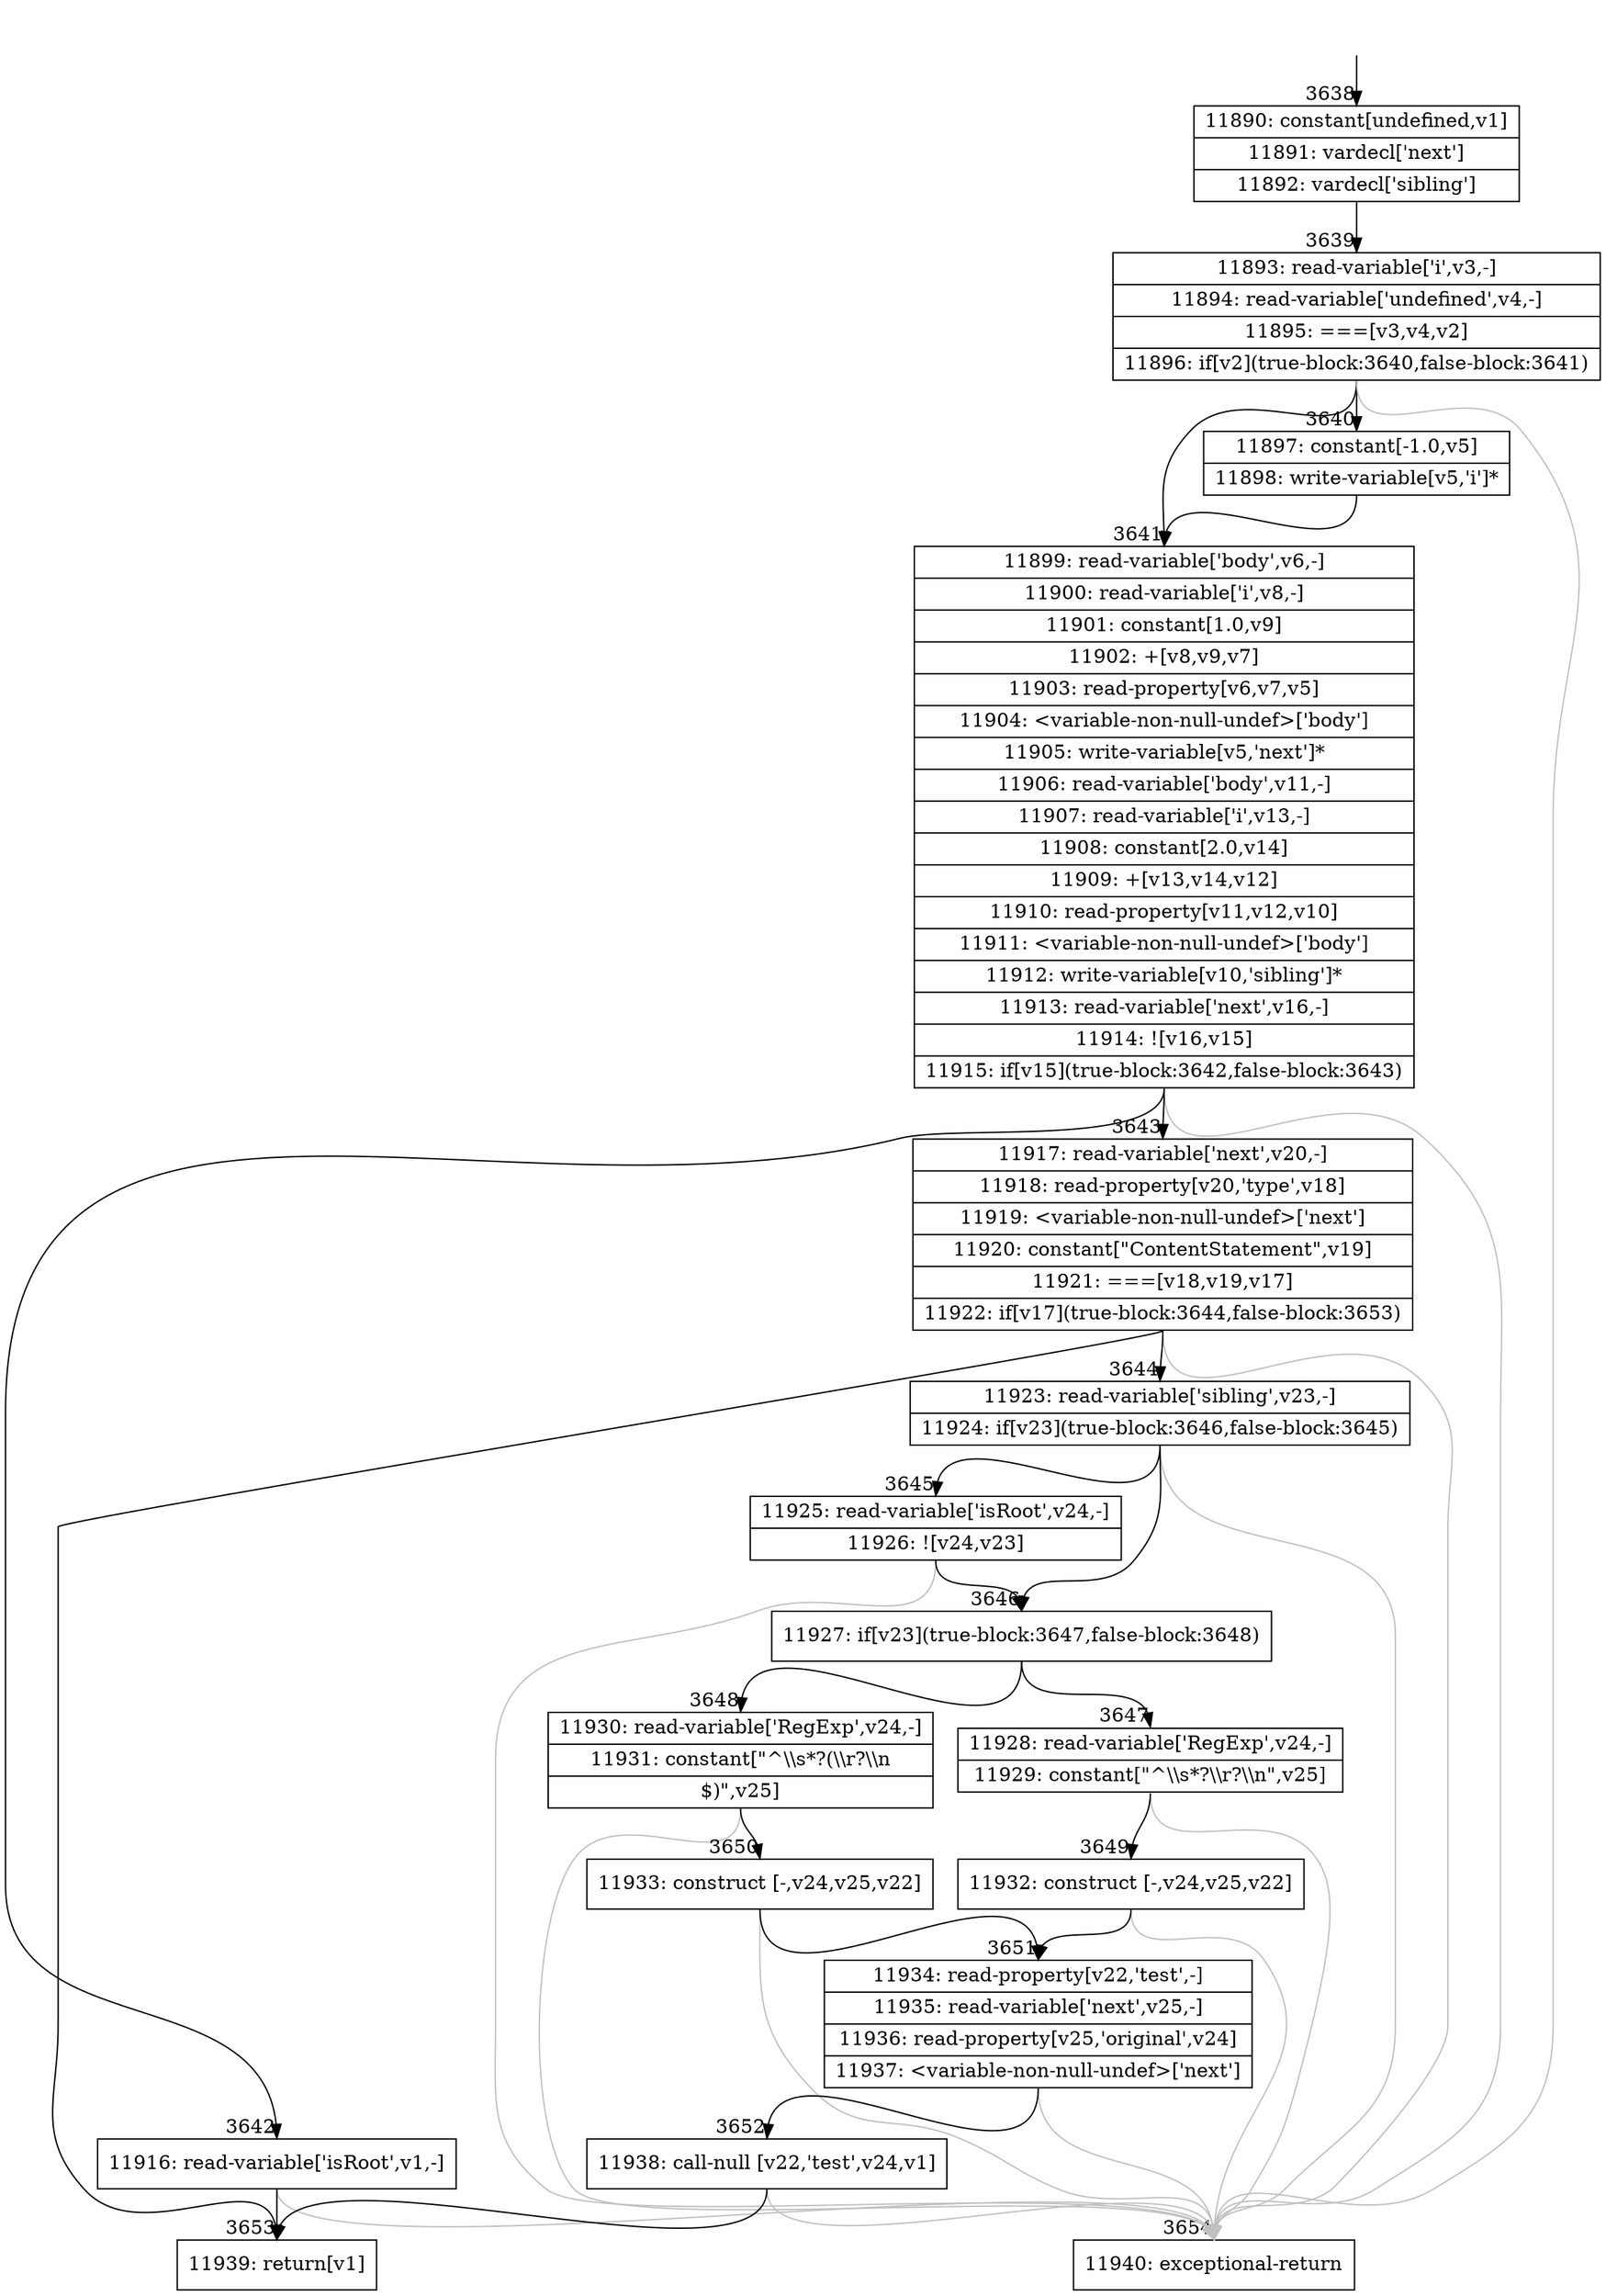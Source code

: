 digraph {
rankdir="TD"
BB_entry133[shape=none,label=""];
BB_entry133 -> BB3638 [tailport=s, headport=n, headlabel="    3638"]
BB3638 [shape=record label="{11890: constant[undefined,v1]|11891: vardecl['next']|11892: vardecl['sibling']}" ] 
BB3638 -> BB3639 [tailport=s, headport=n, headlabel="      3639"]
BB3639 [shape=record label="{11893: read-variable['i',v3,-]|11894: read-variable['undefined',v4,-]|11895: ===[v3,v4,v2]|11896: if[v2](true-block:3640,false-block:3641)}" ] 
BB3639 -> BB3640 [tailport=s, headport=n, headlabel="      3640"]
BB3639 -> BB3641 [tailport=s, headport=n, headlabel="      3641"]
BB3639 -> BB3654 [tailport=s, headport=n, color=gray, headlabel="      3654"]
BB3640 [shape=record label="{11897: constant[-1.0,v5]|11898: write-variable[v5,'i']*}" ] 
BB3640 -> BB3641 [tailport=s, headport=n]
BB3641 [shape=record label="{11899: read-variable['body',v6,-]|11900: read-variable['i',v8,-]|11901: constant[1.0,v9]|11902: +[v8,v9,v7]|11903: read-property[v6,v7,v5]|11904: \<variable-non-null-undef\>['body']|11905: write-variable[v5,'next']*|11906: read-variable['body',v11,-]|11907: read-variable['i',v13,-]|11908: constant[2.0,v14]|11909: +[v13,v14,v12]|11910: read-property[v11,v12,v10]|11911: \<variable-non-null-undef\>['body']|11912: write-variable[v10,'sibling']*|11913: read-variable['next',v16,-]|11914: ![v16,v15]|11915: if[v15](true-block:3642,false-block:3643)}" ] 
BB3641 -> BB3642 [tailport=s, headport=n, headlabel="      3642"]
BB3641 -> BB3643 [tailport=s, headport=n, headlabel="      3643"]
BB3641 -> BB3654 [tailport=s, headport=n, color=gray]
BB3642 [shape=record label="{11916: read-variable['isRoot',v1,-]}" ] 
BB3642 -> BB3653 [tailport=s, headport=n, headlabel="      3653"]
BB3642 -> BB3654 [tailport=s, headport=n, color=gray]
BB3643 [shape=record label="{11917: read-variable['next',v20,-]|11918: read-property[v20,'type',v18]|11919: \<variable-non-null-undef\>['next']|11920: constant[\"ContentStatement\",v19]|11921: ===[v18,v19,v17]|11922: if[v17](true-block:3644,false-block:3653)}" ] 
BB3643 -> BB3644 [tailport=s, headport=n, headlabel="      3644"]
BB3643 -> BB3653 [tailport=s, headport=n]
BB3643 -> BB3654 [tailport=s, headport=n, color=gray]
BB3644 [shape=record label="{11923: read-variable['sibling',v23,-]|11924: if[v23](true-block:3646,false-block:3645)}" ] 
BB3644 -> BB3646 [tailport=s, headport=n, headlabel="      3646"]
BB3644 -> BB3645 [tailport=s, headport=n, headlabel="      3645"]
BB3644 -> BB3654 [tailport=s, headport=n, color=gray]
BB3645 [shape=record label="{11925: read-variable['isRoot',v24,-]|11926: ![v24,v23]}" ] 
BB3645 -> BB3646 [tailport=s, headport=n]
BB3645 -> BB3654 [tailport=s, headport=n, color=gray]
BB3646 [shape=record label="{11927: if[v23](true-block:3647,false-block:3648)}" ] 
BB3646 -> BB3647 [tailport=s, headport=n, headlabel="      3647"]
BB3646 -> BB3648 [tailport=s, headport=n, headlabel="      3648"]
BB3647 [shape=record label="{11928: read-variable['RegExp',v24,-]|11929: constant[\"^\\\\s*?\\\\r?\\\\n\",v25]}" ] 
BB3647 -> BB3649 [tailport=s, headport=n, headlabel="      3649"]
BB3647 -> BB3654 [tailport=s, headport=n, color=gray]
BB3648 [shape=record label="{11930: read-variable['RegExp',v24,-]|11931: constant[\"^\\\\s*?(\\\\r?\\\\n|$)\",v25]}" ] 
BB3648 -> BB3650 [tailport=s, headport=n, headlabel="      3650"]
BB3648 -> BB3654 [tailport=s, headport=n, color=gray]
BB3649 [shape=record label="{11932: construct [-,v24,v25,v22]}" ] 
BB3649 -> BB3651 [tailport=s, headport=n, headlabel="      3651"]
BB3649 -> BB3654 [tailport=s, headport=n, color=gray]
BB3650 [shape=record label="{11933: construct [-,v24,v25,v22]}" ] 
BB3650 -> BB3651 [tailport=s, headport=n]
BB3650 -> BB3654 [tailport=s, headport=n, color=gray]
BB3651 [shape=record label="{11934: read-property[v22,'test',-]|11935: read-variable['next',v25,-]|11936: read-property[v25,'original',v24]|11937: \<variable-non-null-undef\>['next']}" ] 
BB3651 -> BB3652 [tailport=s, headport=n, headlabel="      3652"]
BB3651 -> BB3654 [tailport=s, headport=n, color=gray]
BB3652 [shape=record label="{11938: call-null [v22,'test',v24,v1]}" ] 
BB3652 -> BB3653 [tailport=s, headport=n]
BB3652 -> BB3654 [tailport=s, headport=n, color=gray]
BB3653 [shape=record label="{11939: return[v1]}" ] 
BB3654 [shape=record label="{11940: exceptional-return}" ] 
//#$~ 1738
}
